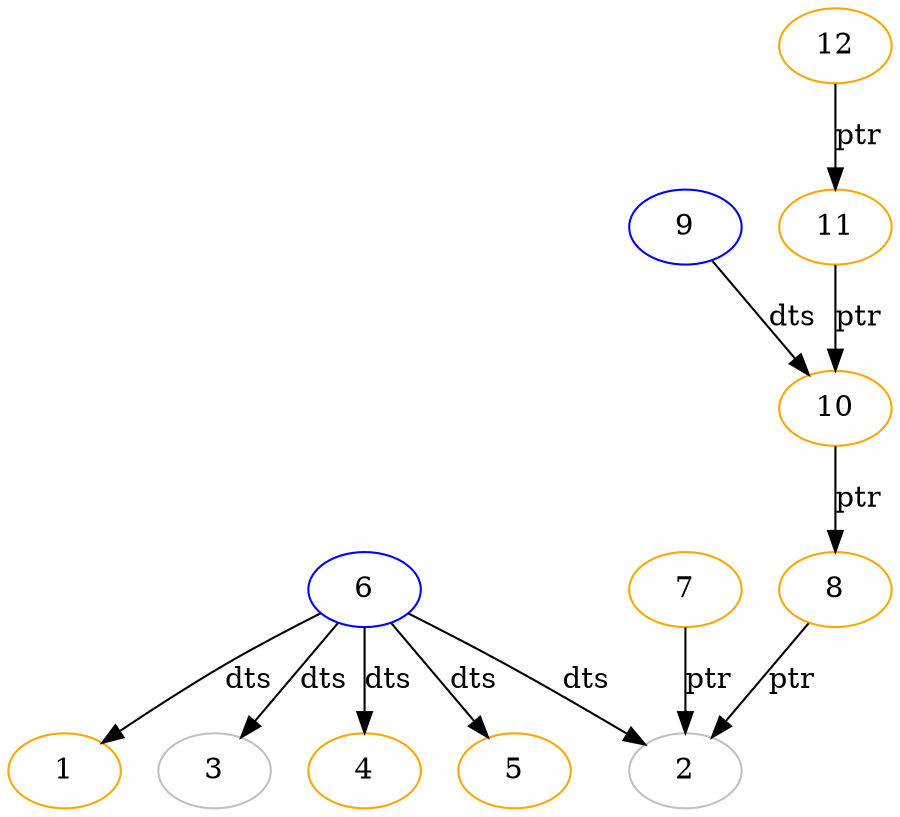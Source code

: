 strict digraph "" {
	1	[color=orange,
		"node"="PN(0x1)"];
	2	[color=grey,
		"node"="VN(0x2)"];
	3	[color=grey,
		"node"="VN(0x3)"];
	4	[color=orange,
		"node"="PN(0x4)"];
	5	[color=orange,
		"node"="PN(0x5)"];
	6	[color=blue,
		"node"="DTN(0x6)"];
	6 -> 1	[label=dts,
		weight=1];
	6 -> 2	[label=dts,
		weight=1];
	6 -> 3	[label=dts,
		weight=1];
	6 -> 4	[label=dts,
		weight=1];
	6 -> 5	[label=dts,
		weight=1];
	7	[color=orange,
		"node"="PN(0x7)"];
	7 -> 2	[label=ptr,
		weight=5];
	8	[color=orange,
		"node"="PN(0x8)"];
	8 -> 2	[label=ptr,
		weight=1];
	9	[color=blue,
		"node"="DTN(0x9)"];
	10	[color=orange,
		"node"="PN(0xa)"];
	9 -> 10	[label=dts,
		weight=1];
	10 -> 8	[label=ptr,
		weight=1];
	11	[color=orange,
		"node"="PN(0xb)"];
	11 -> 10	[label=ptr,
		weight=2];
	12	[color=orange,
		"node"="PN(0xc)"];
	12 -> 11	[label=ptr,
		weight=1];
}

